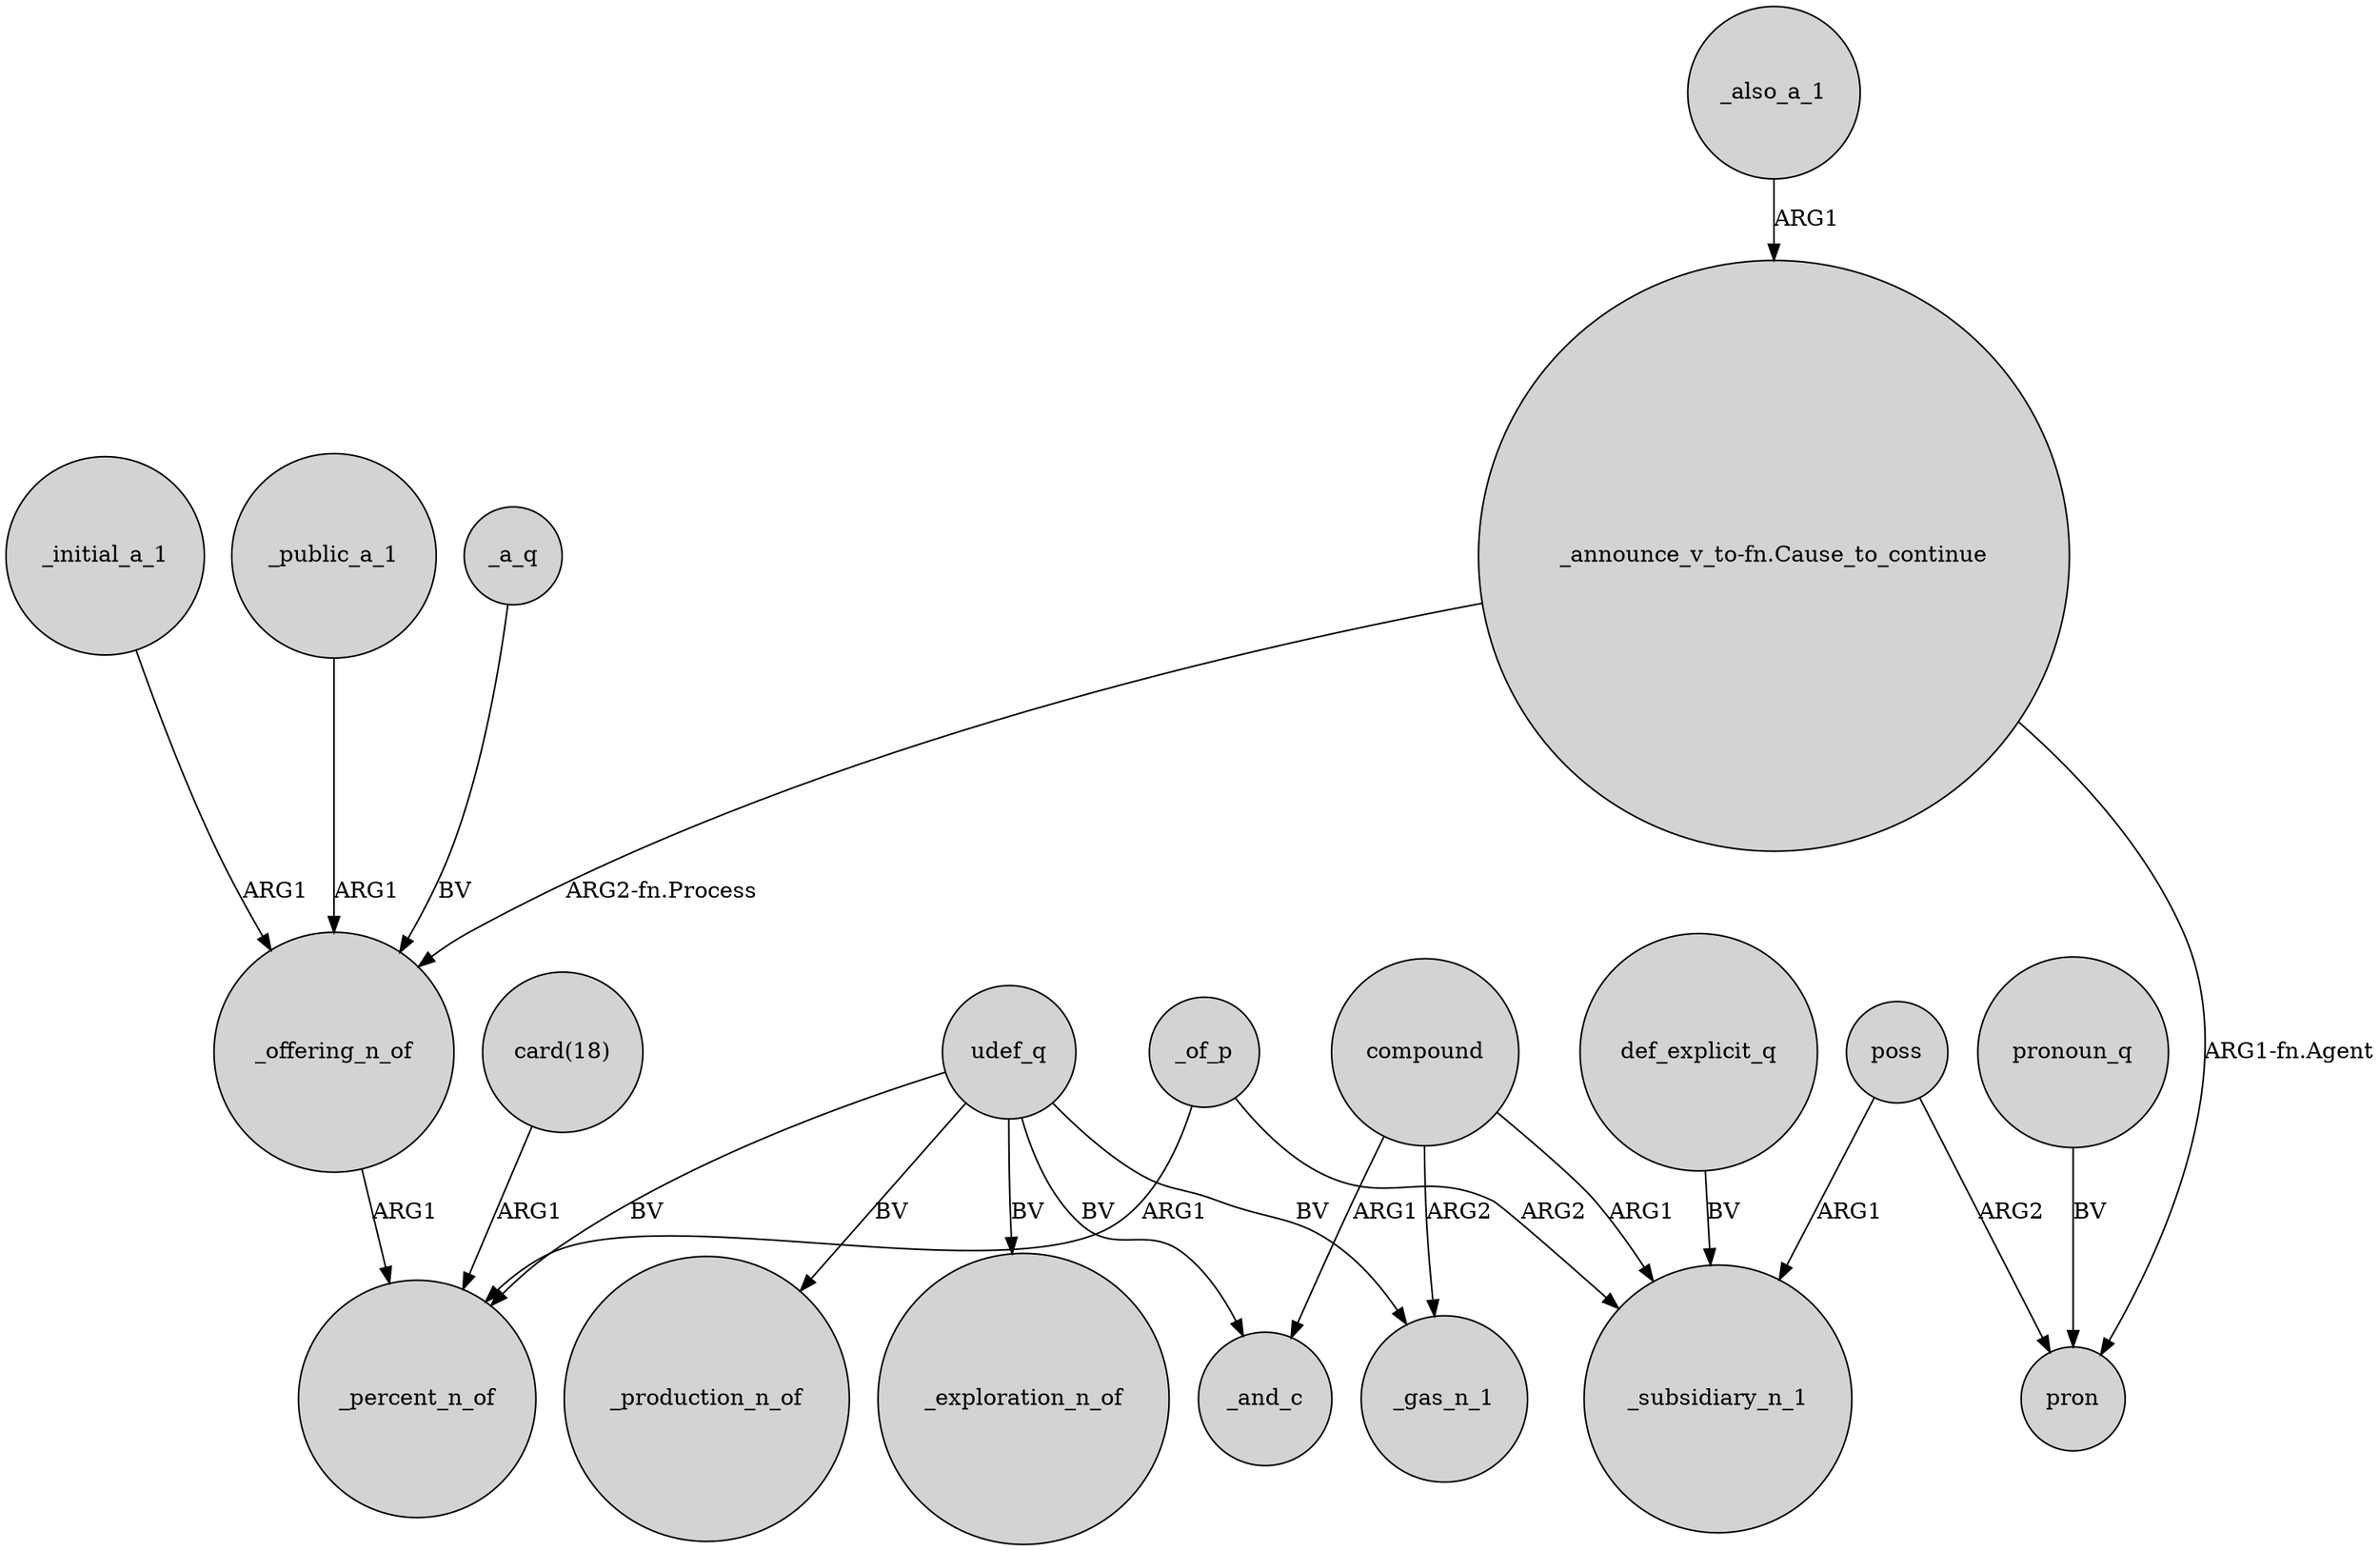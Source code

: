 digraph {
	node [shape=circle style=filled]
	_a_q -> _offering_n_of [label=BV]
	compound -> _and_c [label=ARG1]
	"_announce_v_to-fn.Cause_to_continue" -> pron [label="ARG1-fn.Agent"]
	_offering_n_of -> _percent_n_of [label=ARG1]
	"card(18)" -> _percent_n_of [label=ARG1]
	_of_p -> _subsidiary_n_1 [label=ARG2]
	compound -> _gas_n_1 [label=ARG2]
	"_announce_v_to-fn.Cause_to_continue" -> _offering_n_of [label="ARG2-fn.Process"]
	udef_q -> _and_c [label=BV]
	_also_a_1 -> "_announce_v_to-fn.Cause_to_continue" [label=ARG1]
	_of_p -> _percent_n_of [label=ARG1]
	_initial_a_1 -> _offering_n_of [label=ARG1]
	pronoun_q -> pron [label=BV]
	poss -> pron [label=ARG2]
	udef_q -> _percent_n_of [label=BV]
	udef_q -> _exploration_n_of [label=BV]
	def_explicit_q -> _subsidiary_n_1 [label=BV]
	_public_a_1 -> _offering_n_of [label=ARG1]
	poss -> _subsidiary_n_1 [label=ARG1]
	compound -> _subsidiary_n_1 [label=ARG1]
	udef_q -> _gas_n_1 [label=BV]
	udef_q -> _production_n_of [label=BV]
}
